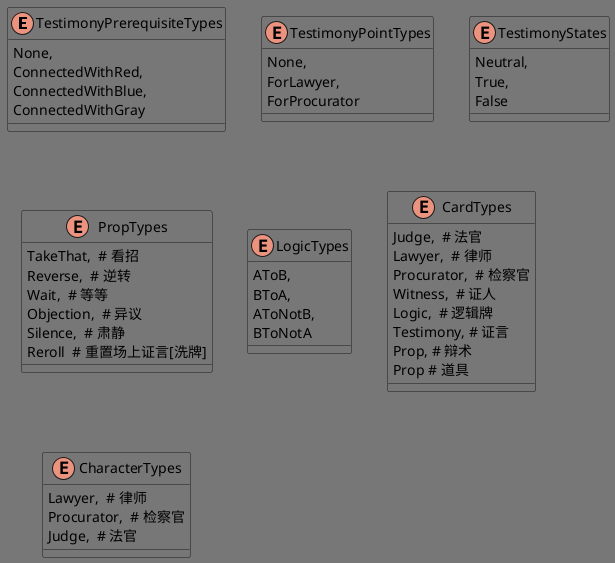 @startuml
'https://plantuml.com/class-diagram
skinparam backgroundColor #777777
skinparam classBackgroundColor #00000000

enum TestimonyPrerequisiteTypes{
None,
ConnectedWithRed,
ConnectedWithBlue,
ConnectedWithGray
}

enum TestimonyPointTypes{
None,
ForLawyer,
ForProcurator
}
enum TestimonyStates{
Neutral,
True,
False
}

enum PropTypes{
TakeThat,  # 看招
Reverse,  # 逆转
Wait,  # 等等
Objection,  # 异议
Silence,  # 肃静
Reroll  # 重置场上证言[洗牌]
}

enum LogicTypes{
AToB, 
BToA, 
AToNotB, 
BToNotA
}

enum CardTypes {
Judge,  # 法官
Lawyer,  # 律师
Procurator,  # 检察官
Witness,  # 证人
Logic,  # 逻辑牌
Testimony, # 证言
Prop, # 辩术
Prop # 道具
}
enum CharacterTypes {
Lawyer,  # 律师
Procurator,  # 检察官
Judge,  # 法官
}

@enduml

